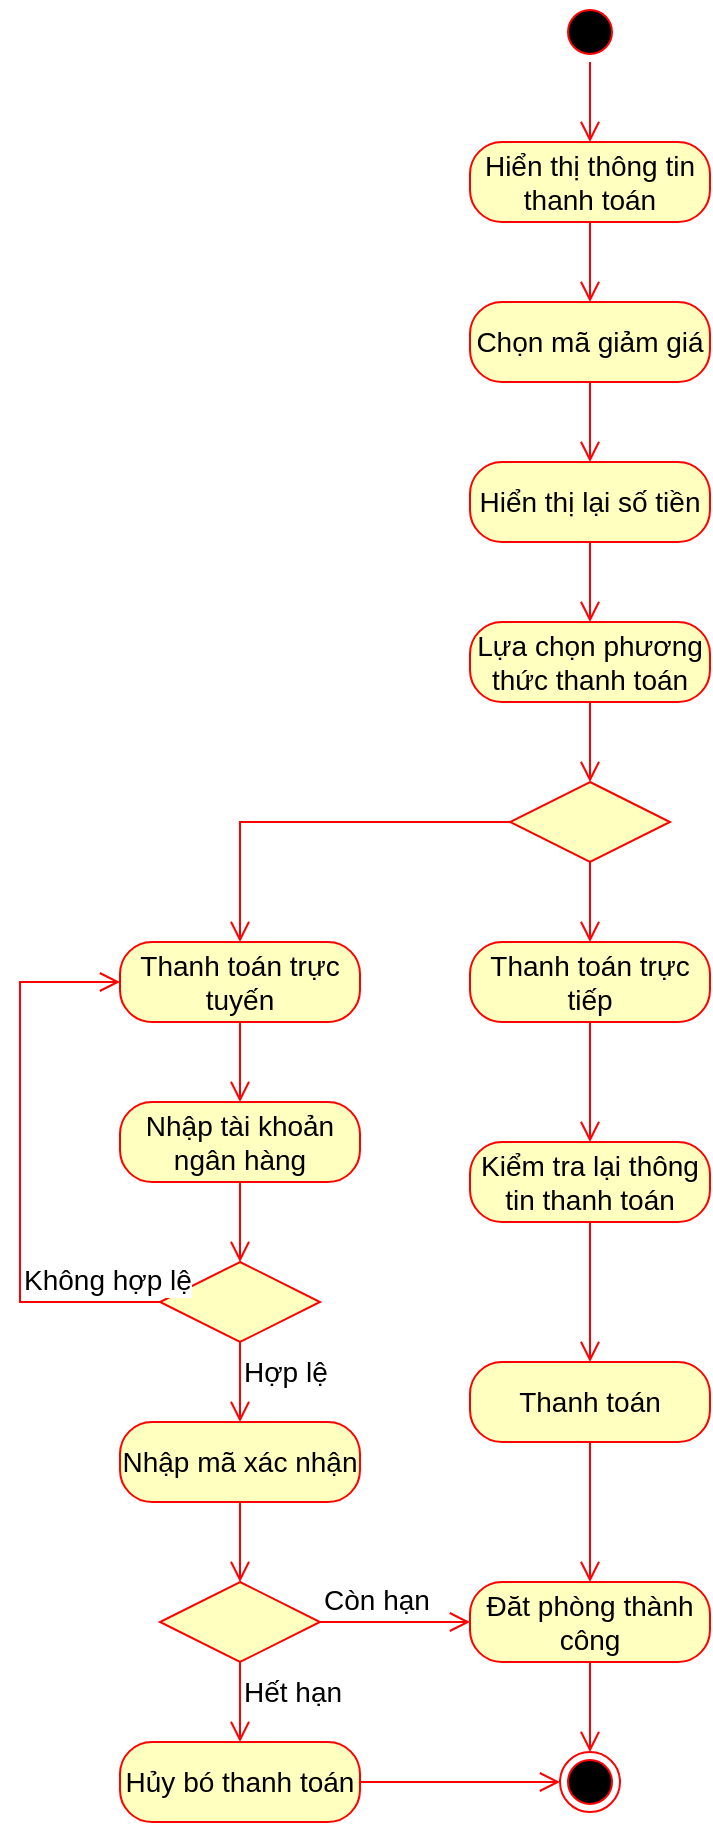 <mxfile version="26.2.2" pages="2">
  <diagram name="Thanh toán" id="xyZSUdBqrwndTuJwRx8F">
    <mxGraphModel dx="2212" dy="843" grid="1" gridSize="10" guides="1" tooltips="1" connect="1" arrows="1" fold="1" page="1" pageScale="1" pageWidth="850" pageHeight="1100" math="0" shadow="0">
      <root>
        <mxCell id="0" />
        <mxCell id="1" parent="0" />
        <mxCell id="cjYH8fIk2nOXIDKiWDmY-1" value="" style="ellipse;html=1;shape=startState;fillColor=#000000;strokeColor=#ff0000;fontSize=14;" vertex="1" parent="1">
          <mxGeometry x="260" y="70" width="30" height="30" as="geometry" />
        </mxCell>
        <mxCell id="cjYH8fIk2nOXIDKiWDmY-2" value="" style="edgeStyle=orthogonalEdgeStyle;html=1;verticalAlign=bottom;endArrow=open;endSize=8;strokeColor=#ff0000;rounded=0;fontSize=14;" edge="1" source="cjYH8fIk2nOXIDKiWDmY-1" parent="1" target="cjYH8fIk2nOXIDKiWDmY-8">
          <mxGeometry relative="1" as="geometry">
            <mxPoint x="275" y="160" as="targetPoint" />
          </mxGeometry>
        </mxCell>
        <mxCell id="cjYH8fIk2nOXIDKiWDmY-8" value="Hiển thị thông tin thanh toán" style="rounded=1;whiteSpace=wrap;html=1;arcSize=40;fontColor=#000000;fillColor=#ffffc0;strokeColor=#ff0000;fontSize=14;" vertex="1" parent="1">
          <mxGeometry x="215" y="140" width="120" height="40" as="geometry" />
        </mxCell>
        <mxCell id="cjYH8fIk2nOXIDKiWDmY-9" value="" style="edgeStyle=orthogonalEdgeStyle;html=1;verticalAlign=bottom;endArrow=open;endSize=8;strokeColor=#ff0000;rounded=0;fontSize=14;" edge="1" source="cjYH8fIk2nOXIDKiWDmY-8" parent="1" target="cjYH8fIk2nOXIDKiWDmY-10">
          <mxGeometry relative="1" as="geometry">
            <mxPoint x="275" y="240" as="targetPoint" />
          </mxGeometry>
        </mxCell>
        <mxCell id="cjYH8fIk2nOXIDKiWDmY-10" value="Chọn mã giảm giá" style="rounded=1;whiteSpace=wrap;html=1;arcSize=40;fontColor=#000000;fillColor=#ffffc0;strokeColor=#ff0000;fontSize=14;" vertex="1" parent="1">
          <mxGeometry x="215" y="220" width="120" height="40" as="geometry" />
        </mxCell>
        <mxCell id="cjYH8fIk2nOXIDKiWDmY-11" value="" style="edgeStyle=orthogonalEdgeStyle;html=1;verticalAlign=bottom;endArrow=open;endSize=8;strokeColor=#ff0000;rounded=0;fontSize=14;" edge="1" source="cjYH8fIk2nOXIDKiWDmY-10" parent="1" target="cjYH8fIk2nOXIDKiWDmY-12">
          <mxGeometry relative="1" as="geometry">
            <mxPoint x="275" y="320" as="targetPoint" />
          </mxGeometry>
        </mxCell>
        <mxCell id="cjYH8fIk2nOXIDKiWDmY-12" value="Hiển thị lại số tiền" style="rounded=1;whiteSpace=wrap;html=1;arcSize=40;fontColor=#000000;fillColor=#ffffc0;strokeColor=#ff0000;fontSize=14;" vertex="1" parent="1">
          <mxGeometry x="215" y="300" width="120" height="40" as="geometry" />
        </mxCell>
        <mxCell id="cjYH8fIk2nOXIDKiWDmY-13" value="" style="edgeStyle=orthogonalEdgeStyle;html=1;verticalAlign=bottom;endArrow=open;endSize=8;strokeColor=#ff0000;rounded=0;fontSize=14;" edge="1" source="cjYH8fIk2nOXIDKiWDmY-12" parent="1" target="cjYH8fIk2nOXIDKiWDmY-14">
          <mxGeometry relative="1" as="geometry">
            <mxPoint x="275" y="400" as="targetPoint" />
          </mxGeometry>
        </mxCell>
        <mxCell id="cjYH8fIk2nOXIDKiWDmY-14" value="Lựa chọn phương thức thanh toán" style="rounded=1;whiteSpace=wrap;html=1;arcSize=40;fontColor=#000000;fillColor=#ffffc0;strokeColor=#ff0000;fontSize=14;" vertex="1" parent="1">
          <mxGeometry x="215" y="380" width="120" height="40" as="geometry" />
        </mxCell>
        <mxCell id="cjYH8fIk2nOXIDKiWDmY-15" value="" style="edgeStyle=orthogonalEdgeStyle;html=1;verticalAlign=bottom;endArrow=open;endSize=8;strokeColor=#ff0000;rounded=0;fontSize=14;" edge="1" source="cjYH8fIk2nOXIDKiWDmY-14" parent="1" target="cjYH8fIk2nOXIDKiWDmY-16">
          <mxGeometry relative="1" as="geometry">
            <mxPoint x="275" y="480" as="targetPoint" />
          </mxGeometry>
        </mxCell>
        <mxCell id="cjYH8fIk2nOXIDKiWDmY-16" value="" style="rhombus;whiteSpace=wrap;html=1;fontColor=#000000;fillColor=#ffffc0;strokeColor=#ff0000;fontSize=14;" vertex="1" parent="1">
          <mxGeometry x="235" y="460" width="80" height="40" as="geometry" />
        </mxCell>
        <mxCell id="cjYH8fIk2nOXIDKiWDmY-17" value="" style="edgeStyle=orthogonalEdgeStyle;html=1;align=left;verticalAlign=bottom;endArrow=open;endSize=8;strokeColor=#ff0000;rounded=0;fontSize=14;" edge="1" source="cjYH8fIk2nOXIDKiWDmY-16" parent="1" target="cjYH8fIk2nOXIDKiWDmY-22">
          <mxGeometry x="-1" relative="1" as="geometry">
            <mxPoint x="415" y="480" as="targetPoint" />
          </mxGeometry>
        </mxCell>
        <mxCell id="cjYH8fIk2nOXIDKiWDmY-18" value="" style="edgeStyle=orthogonalEdgeStyle;html=1;align=left;verticalAlign=top;endArrow=open;endSize=8;strokeColor=#ff0000;rounded=0;fontSize=14;" edge="1" source="cjYH8fIk2nOXIDKiWDmY-16" parent="1" target="cjYH8fIk2nOXIDKiWDmY-20">
          <mxGeometry x="-1" relative="1" as="geometry">
            <mxPoint x="275" y="560" as="targetPoint" />
          </mxGeometry>
        </mxCell>
        <mxCell id="cjYH8fIk2nOXIDKiWDmY-20" value="Thanh toán trực tiếp" style="rounded=1;whiteSpace=wrap;html=1;arcSize=40;fontColor=#000000;fillColor=#ffffc0;strokeColor=#ff0000;fontSize=14;" vertex="1" parent="1">
          <mxGeometry x="215" y="540" width="120" height="40" as="geometry" />
        </mxCell>
        <mxCell id="cjYH8fIk2nOXIDKiWDmY-21" value="" style="edgeStyle=orthogonalEdgeStyle;html=1;verticalAlign=bottom;endArrow=open;endSize=8;strokeColor=#ff0000;rounded=0;fontSize=14;" edge="1" source="cjYH8fIk2nOXIDKiWDmY-20" parent="1" target="cjYH8fIk2nOXIDKiWDmY-24">
          <mxGeometry relative="1" as="geometry">
            <mxPoint x="275" y="640" as="targetPoint" />
          </mxGeometry>
        </mxCell>
        <mxCell id="cjYH8fIk2nOXIDKiWDmY-22" value="Thanh toán trực tuyến" style="rounded=1;whiteSpace=wrap;html=1;arcSize=40;fontColor=#000000;fillColor=#ffffc0;strokeColor=#ff0000;fontSize=14;" vertex="1" parent="1">
          <mxGeometry x="40" y="540" width="120" height="40" as="geometry" />
        </mxCell>
        <mxCell id="cjYH8fIk2nOXIDKiWDmY-23" value="" style="edgeStyle=orthogonalEdgeStyle;html=1;verticalAlign=bottom;endArrow=open;endSize=8;strokeColor=#ff0000;rounded=0;fontSize=14;" edge="1" source="cjYH8fIk2nOXIDKiWDmY-22" parent="1" target="cjYH8fIk2nOXIDKiWDmY-26">
          <mxGeometry relative="1" as="geometry">
            <mxPoint x="100" y="640" as="targetPoint" />
          </mxGeometry>
        </mxCell>
        <mxCell id="cjYH8fIk2nOXIDKiWDmY-24" value="Kiểm tra lại thông tin thanh toán" style="rounded=1;whiteSpace=wrap;html=1;arcSize=40;fontColor=#000000;fillColor=#ffffc0;strokeColor=#ff0000;fontSize=14;" vertex="1" parent="1">
          <mxGeometry x="215" y="640" width="120" height="40" as="geometry" />
        </mxCell>
        <mxCell id="cjYH8fIk2nOXIDKiWDmY-25" value="" style="edgeStyle=orthogonalEdgeStyle;html=1;verticalAlign=bottom;endArrow=open;endSize=8;strokeColor=#ff0000;rounded=0;fontSize=14;" edge="1" source="cjYH8fIk2nOXIDKiWDmY-24" parent="1" target="cjYH8fIk2nOXIDKiWDmY-40">
          <mxGeometry relative="1" as="geometry">
            <mxPoint x="275" y="720" as="targetPoint" />
          </mxGeometry>
        </mxCell>
        <mxCell id="cjYH8fIk2nOXIDKiWDmY-26" value="Nhập tài khoản ngân hàng" style="rounded=1;whiteSpace=wrap;html=1;arcSize=40;fontColor=#000000;fillColor=#ffffc0;strokeColor=#ff0000;fontSize=14;" vertex="1" parent="1">
          <mxGeometry x="40" y="620" width="120" height="40" as="geometry" />
        </mxCell>
        <mxCell id="cjYH8fIk2nOXIDKiWDmY-27" value="" style="edgeStyle=orthogonalEdgeStyle;html=1;verticalAlign=bottom;endArrow=open;endSize=8;strokeColor=#ff0000;rounded=0;fontSize=14;" edge="1" source="cjYH8fIk2nOXIDKiWDmY-26" parent="1" target="cjYH8fIk2nOXIDKiWDmY-28">
          <mxGeometry relative="1" as="geometry">
            <mxPoint x="100" y="720" as="targetPoint" />
          </mxGeometry>
        </mxCell>
        <mxCell id="cjYH8fIk2nOXIDKiWDmY-28" value="" style="rhombus;whiteSpace=wrap;html=1;fontColor=#000000;fillColor=#ffffc0;strokeColor=#ff0000;fontSize=14;" vertex="1" parent="1">
          <mxGeometry x="60" y="700" width="80" height="40" as="geometry" />
        </mxCell>
        <mxCell id="cjYH8fIk2nOXIDKiWDmY-29" value="Không hợp lệ" style="edgeStyle=orthogonalEdgeStyle;html=1;align=left;verticalAlign=bottom;endArrow=open;endSize=8;strokeColor=#ff0000;rounded=0;fontSize=14;" edge="1" source="cjYH8fIk2nOXIDKiWDmY-28" parent="1" target="cjYH8fIk2nOXIDKiWDmY-22">
          <mxGeometry x="-0.5" relative="1" as="geometry">
            <mxPoint x="240" y="720" as="targetPoint" />
            <Array as="points">
              <mxPoint x="-10" y="720" />
              <mxPoint x="-10" y="560" />
            </Array>
            <mxPoint as="offset" />
          </mxGeometry>
        </mxCell>
        <mxCell id="cjYH8fIk2nOXIDKiWDmY-30" value="Hợp lệ" style="edgeStyle=orthogonalEdgeStyle;html=1;align=left;verticalAlign=top;endArrow=open;endSize=8;strokeColor=#ff0000;rounded=0;fontSize=14;" edge="1" source="cjYH8fIk2nOXIDKiWDmY-28" parent="1" target="cjYH8fIk2nOXIDKiWDmY-31">
          <mxGeometry x="-1" relative="1" as="geometry">
            <mxPoint x="100" y="800" as="targetPoint" />
          </mxGeometry>
        </mxCell>
        <mxCell id="cjYH8fIk2nOXIDKiWDmY-31" value="Nhập mã xác nhận" style="rounded=1;whiteSpace=wrap;html=1;arcSize=40;fontColor=#000000;fillColor=#ffffc0;strokeColor=#ff0000;fontSize=14;" vertex="1" parent="1">
          <mxGeometry x="40" y="780" width="120" height="40" as="geometry" />
        </mxCell>
        <mxCell id="cjYH8fIk2nOXIDKiWDmY-32" value="" style="edgeStyle=orthogonalEdgeStyle;html=1;verticalAlign=bottom;endArrow=open;endSize=8;strokeColor=#ff0000;rounded=0;fontSize=14;" edge="1" source="cjYH8fIk2nOXIDKiWDmY-31" parent="1" target="cjYH8fIk2nOXIDKiWDmY-33">
          <mxGeometry relative="1" as="geometry">
            <mxPoint x="100" y="880" as="targetPoint" />
          </mxGeometry>
        </mxCell>
        <mxCell id="cjYH8fIk2nOXIDKiWDmY-33" value="" style="rhombus;whiteSpace=wrap;html=1;fontColor=#000000;fillColor=#ffffc0;strokeColor=#ff0000;fontSize=14;" vertex="1" parent="1">
          <mxGeometry x="60" y="860" width="80" height="40" as="geometry" />
        </mxCell>
        <mxCell id="cjYH8fIk2nOXIDKiWDmY-34" value="Còn hạn" style="edgeStyle=orthogonalEdgeStyle;html=1;align=left;verticalAlign=bottom;endArrow=open;endSize=8;strokeColor=#ff0000;rounded=0;fontSize=14;" edge="1" source="cjYH8fIk2nOXIDKiWDmY-33" parent="1" target="cjYH8fIk2nOXIDKiWDmY-42">
          <mxGeometry x="-1" relative="1" as="geometry">
            <mxPoint x="240" y="880" as="targetPoint" />
            <mxPoint as="offset" />
          </mxGeometry>
        </mxCell>
        <mxCell id="cjYH8fIk2nOXIDKiWDmY-35" value="Hết hạn" style="edgeStyle=orthogonalEdgeStyle;html=1;align=left;verticalAlign=top;endArrow=open;endSize=8;strokeColor=#ff0000;rounded=0;fontSize=14;" edge="1" source="cjYH8fIk2nOXIDKiWDmY-33" parent="1" target="cjYH8fIk2nOXIDKiWDmY-37">
          <mxGeometry x="-1" relative="1" as="geometry">
            <mxPoint x="100" y="960" as="targetPoint" />
          </mxGeometry>
        </mxCell>
        <mxCell id="cjYH8fIk2nOXIDKiWDmY-37" value="Hủy bó thanh toán" style="rounded=1;whiteSpace=wrap;html=1;arcSize=40;fontColor=#000000;fillColor=#ffffc0;strokeColor=#ff0000;fontSize=14;" vertex="1" parent="1">
          <mxGeometry x="40" y="940" width="120" height="40" as="geometry" />
        </mxCell>
        <mxCell id="cjYH8fIk2nOXIDKiWDmY-38" value="" style="edgeStyle=orthogonalEdgeStyle;html=1;verticalAlign=bottom;endArrow=open;endSize=8;strokeColor=#ff0000;rounded=0;fontSize=14;" edge="1" source="cjYH8fIk2nOXIDKiWDmY-37" parent="1" target="cjYH8fIk2nOXIDKiWDmY-39">
          <mxGeometry relative="1" as="geometry">
            <mxPoint x="100" y="1040" as="targetPoint" />
          </mxGeometry>
        </mxCell>
        <mxCell id="cjYH8fIk2nOXIDKiWDmY-39" value="" style="ellipse;html=1;shape=endState;fillColor=#000000;strokeColor=#ff0000;fontSize=14;" vertex="1" parent="1">
          <mxGeometry x="260" y="945" width="30" height="30" as="geometry" />
        </mxCell>
        <mxCell id="cjYH8fIk2nOXIDKiWDmY-40" value="Thanh toán" style="rounded=1;whiteSpace=wrap;html=1;arcSize=40;fontColor=#000000;fillColor=#ffffc0;strokeColor=#ff0000;fontSize=14;" vertex="1" parent="1">
          <mxGeometry x="215" y="750" width="120" height="40" as="geometry" />
        </mxCell>
        <mxCell id="cjYH8fIk2nOXIDKiWDmY-41" value="" style="edgeStyle=orthogonalEdgeStyle;html=1;verticalAlign=bottom;endArrow=open;endSize=8;strokeColor=#ff0000;rounded=0;fontSize=14;" edge="1" source="cjYH8fIk2nOXIDKiWDmY-40" parent="1" target="cjYH8fIk2nOXIDKiWDmY-42">
          <mxGeometry relative="1" as="geometry">
            <mxPoint x="275" y="800" as="targetPoint" />
          </mxGeometry>
        </mxCell>
        <mxCell id="cjYH8fIk2nOXIDKiWDmY-42" value="Đăt phòng thành công" style="rounded=1;whiteSpace=wrap;html=1;arcSize=40;fontColor=#000000;fillColor=#ffffc0;strokeColor=#ff0000;fontSize=14;" vertex="1" parent="1">
          <mxGeometry x="215" y="860" width="120" height="40" as="geometry" />
        </mxCell>
        <mxCell id="cjYH8fIk2nOXIDKiWDmY-43" value="" style="edgeStyle=orthogonalEdgeStyle;html=1;verticalAlign=bottom;endArrow=open;endSize=8;strokeColor=#ff0000;rounded=0;fontSize=14;" edge="1" source="cjYH8fIk2nOXIDKiWDmY-42" parent="1" target="cjYH8fIk2nOXIDKiWDmY-39">
          <mxGeometry relative="1" as="geometry">
            <mxPoint x="400" y="920" as="targetPoint" />
          </mxGeometry>
        </mxCell>
      </root>
    </mxGraphModel>
  </diagram>
  <diagram id="Nm3KorvNwQge7-3aZgL8" name="Tìm phương tiện">
    <mxGraphModel dx="1362" dy="843" grid="1" gridSize="10" guides="1" tooltips="1" connect="1" arrows="1" fold="1" page="1" pageScale="1" pageWidth="850" pageHeight="1100" math="0" shadow="0">
      <root>
        <mxCell id="0" />
        <mxCell id="1" parent="0" />
        <mxCell id="Ndl4j_gBVYy7cswDX153-3" value="" style="ellipse;html=1;shape=startState;fillColor=#000000;strokeColor=#ff0000;fontSize=14;" vertex="1" parent="1">
          <mxGeometry x="410" y="40" width="30" height="30" as="geometry" />
        </mxCell>
        <mxCell id="Ndl4j_gBVYy7cswDX153-4" value="" style="edgeStyle=orthogonalEdgeStyle;html=1;verticalAlign=bottom;endArrow=open;endSize=8;strokeColor=#ff0000;rounded=0;fontSize=14;" edge="1" source="Ndl4j_gBVYy7cswDX153-3" parent="1" target="Ndl4j_gBVYy7cswDX153-5">
          <mxGeometry relative="1" as="geometry">
            <mxPoint x="425" y="130" as="targetPoint" />
          </mxGeometry>
        </mxCell>
        <mxCell id="Ndl4j_gBVYy7cswDX153-5" value="Tìm đường" style="rounded=1;whiteSpace=wrap;html=1;arcSize=40;fontColor=#000000;fillColor=#ffffc0;strokeColor=#ff0000;fontSize=14;" vertex="1" parent="1">
          <mxGeometry x="365" y="110" width="120" height="40" as="geometry" />
        </mxCell>
        <mxCell id="Ndl4j_gBVYy7cswDX153-6" value="" style="edgeStyle=orthogonalEdgeStyle;html=1;verticalAlign=bottom;endArrow=open;endSize=8;strokeColor=#ff0000;rounded=0;fontSize=14;" edge="1" source="Ndl4j_gBVYy7cswDX153-5" parent="1" target="Ndl4j_gBVYy7cswDX153-7">
          <mxGeometry relative="1" as="geometry">
            <mxPoint x="425" y="210" as="targetPoint" />
          </mxGeometry>
        </mxCell>
        <mxCell id="Ndl4j_gBVYy7cswDX153-7" value="" style="shape=line;html=1;strokeWidth=6;strokeColor=#ff0000;fontSize=14;" vertex="1" parent="1">
          <mxGeometry x="325" y="205" width="200" height="10" as="geometry" />
        </mxCell>
        <mxCell id="Ndl4j_gBVYy7cswDX153-8" value="" style="edgeStyle=orthogonalEdgeStyle;html=1;verticalAlign=bottom;endArrow=open;endSize=8;strokeColor=#ff0000;rounded=0;fontSize=14;" edge="1" source="Ndl4j_gBVYy7cswDX153-7" parent="1" target="Ndl4j_gBVYy7cswDX153-9">
          <mxGeometry relative="1" as="geometry">
            <mxPoint x="425" y="285" as="targetPoint" />
          </mxGeometry>
        </mxCell>
        <mxCell id="Ndl4j_gBVYy7cswDX153-9" value="Chọn điểm đi" style="rounded=1;whiteSpace=wrap;html=1;arcSize=40;fontColor=#000000;fillColor=#ffffc0;strokeColor=#ff0000;fontSize=14;" vertex="1" parent="1">
          <mxGeometry x="270" y="265" width="120" height="40" as="geometry" />
        </mxCell>
        <mxCell id="Ndl4j_gBVYy7cswDX153-10" value="" style="edgeStyle=orthogonalEdgeStyle;html=1;verticalAlign=bottom;endArrow=open;endSize=8;strokeColor=#ff0000;rounded=0;fontSize=14;" edge="1" source="Ndl4j_gBVYy7cswDX153-9" parent="1" target="Ndl4j_gBVYy7cswDX153-14">
          <mxGeometry relative="1" as="geometry">
            <mxPoint x="330" y="365" as="targetPoint" />
          </mxGeometry>
        </mxCell>
        <mxCell id="Ndl4j_gBVYy7cswDX153-11" value="" style="edgeStyle=orthogonalEdgeStyle;html=1;verticalAlign=bottom;endArrow=open;endSize=8;strokeColor=#ff0000;rounded=0;exitX=0.5;exitY=0.8;exitDx=0;exitDy=0;exitPerimeter=0;fontSize=14;" edge="1" parent="1" source="Ndl4j_gBVYy7cswDX153-7" target="Ndl4j_gBVYy7cswDX153-12">
          <mxGeometry relative="1" as="geometry">
            <mxPoint x="520" y="270" as="targetPoint" />
            <mxPoint x="435" y="225" as="sourcePoint" />
          </mxGeometry>
        </mxCell>
        <mxCell id="Ndl4j_gBVYy7cswDX153-12" value="Chọn điểm đến" style="rounded=1;whiteSpace=wrap;html=1;arcSize=40;fontColor=#000000;fillColor=#ffffc0;strokeColor=#ff0000;fontSize=14;" vertex="1" parent="1">
          <mxGeometry x="460" y="265" width="120" height="40" as="geometry" />
        </mxCell>
        <mxCell id="Ndl4j_gBVYy7cswDX153-13" value="" style="edgeStyle=orthogonalEdgeStyle;html=1;verticalAlign=bottom;endArrow=open;endSize=8;strokeColor=#ff0000;rounded=0;fontSize=14;" edge="1" source="Ndl4j_gBVYy7cswDX153-12" parent="1" target="Ndl4j_gBVYy7cswDX153-14">
          <mxGeometry relative="1" as="geometry">
            <mxPoint x="520" y="350" as="targetPoint" />
          </mxGeometry>
        </mxCell>
        <mxCell id="Ndl4j_gBVYy7cswDX153-14" value="" style="shape=line;html=1;strokeWidth=6;strokeColor=#ff0000;fontSize=14;" vertex="1" parent="1">
          <mxGeometry x="325" y="370" width="200" height="10" as="geometry" />
        </mxCell>
        <mxCell id="Ndl4j_gBVYy7cswDX153-15" value="" style="edgeStyle=orthogonalEdgeStyle;html=1;verticalAlign=bottom;endArrow=open;endSize=8;strokeColor=#ff0000;rounded=0;fontSize=14;" edge="1" source="Ndl4j_gBVYy7cswDX153-14" parent="1" target="Ndl4j_gBVYy7cswDX153-16">
          <mxGeometry relative="1" as="geometry">
            <mxPoint x="425" y="450" as="targetPoint" />
          </mxGeometry>
        </mxCell>
        <mxCell id="Ndl4j_gBVYy7cswDX153-16" value="Chọn tìm kiếm" style="rounded=1;whiteSpace=wrap;html=1;arcSize=40;fontColor=#000000;fillColor=#ffffc0;strokeColor=#ff0000;fontSize=14;" vertex="1" parent="1">
          <mxGeometry x="365" y="430" width="120" height="40" as="geometry" />
        </mxCell>
        <mxCell id="Ndl4j_gBVYy7cswDX153-17" value="" style="edgeStyle=orthogonalEdgeStyle;html=1;verticalAlign=bottom;endArrow=open;endSize=8;strokeColor=#ff0000;rounded=0;fontSize=14;" edge="1" source="Ndl4j_gBVYy7cswDX153-16" parent="1" target="Ndl4j_gBVYy7cswDX153-18">
          <mxGeometry relative="1" as="geometry">
            <mxPoint x="425" y="530" as="targetPoint" />
          </mxGeometry>
        </mxCell>
        <mxCell id="Ndl4j_gBVYy7cswDX153-18" value="" style="rhombus;whiteSpace=wrap;html=1;fontColor=#000000;fillColor=#ffffc0;strokeColor=#ff0000;fontSize=14;" vertex="1" parent="1">
          <mxGeometry x="385" y="510" width="80" height="40" as="geometry" />
        </mxCell>
        <mxCell id="Ndl4j_gBVYy7cswDX153-19" value="Không hợp lệ" style="edgeStyle=orthogonalEdgeStyle;html=1;align=left;verticalAlign=bottom;endArrow=open;endSize=8;strokeColor=#ff0000;rounded=0;fontSize=14;" edge="1" source="Ndl4j_gBVYy7cswDX153-18" parent="1" target="Ndl4j_gBVYy7cswDX153-5">
          <mxGeometry x="-1" relative="1" as="geometry">
            <mxPoint x="565" y="530" as="targetPoint" />
            <Array as="points">
              <mxPoint x="620" y="530" />
              <mxPoint x="620" y="130" />
            </Array>
          </mxGeometry>
        </mxCell>
        <mxCell id="Ndl4j_gBVYy7cswDX153-20" value="Hợp lệ" style="edgeStyle=orthogonalEdgeStyle;html=1;align=left;verticalAlign=top;endArrow=open;endSize=8;strokeColor=#ff0000;rounded=0;fontSize=14;" edge="1" source="Ndl4j_gBVYy7cswDX153-18" parent="1" target="Ndl4j_gBVYy7cswDX153-22">
          <mxGeometry x="-1" relative="1" as="geometry">
            <mxPoint x="425" y="610" as="targetPoint" />
          </mxGeometry>
        </mxCell>
        <mxCell id="Ndl4j_gBVYy7cswDX153-22" value="Kiểm tra danh sách phương tiện đã thuê" style="rounded=1;whiteSpace=wrap;html=1;arcSize=40;fontColor=#000000;fillColor=#ffffc0;strokeColor=#ff0000;fontSize=14;" vertex="1" parent="1">
          <mxGeometry x="365" y="590" width="115" height="50" as="geometry" />
        </mxCell>
        <mxCell id="Ndl4j_gBVYy7cswDX153-23" value="" style="edgeStyle=orthogonalEdgeStyle;html=1;verticalAlign=bottom;endArrow=open;endSize=8;strokeColor=#ff0000;rounded=0;fontSize=14;" edge="1" source="Ndl4j_gBVYy7cswDX153-22" parent="1" target="Ndl4j_gBVYy7cswDX153-24">
          <mxGeometry relative="1" as="geometry">
            <mxPoint x="425" y="690" as="targetPoint" />
          </mxGeometry>
        </mxCell>
        <mxCell id="Ndl4j_gBVYy7cswDX153-24" value="" style="rhombus;whiteSpace=wrap;html=1;fontColor=#000000;fillColor=#ffffc0;strokeColor=#ff0000;fontSize=14;" vertex="1" parent="1">
          <mxGeometry x="385" y="670" width="80" height="40" as="geometry" />
        </mxCell>
        <mxCell id="Ndl4j_gBVYy7cswDX153-25" value="Có" style="edgeStyle=orthogonalEdgeStyle;html=1;align=left;verticalAlign=bottom;endArrow=open;endSize=8;strokeColor=#ff0000;rounded=0;fontSize=14;" edge="1" source="Ndl4j_gBVYy7cswDX153-24" parent="1" target="Ndl4j_gBVYy7cswDX153-27">
          <mxGeometry x="-1" relative="1" as="geometry">
            <mxPoint x="565" y="690" as="targetPoint" />
          </mxGeometry>
        </mxCell>
        <mxCell id="Ndl4j_gBVYy7cswDX153-26" value="Không" style="edgeStyle=orthogonalEdgeStyle;html=1;align=left;verticalAlign=top;endArrow=open;endSize=8;strokeColor=#ff0000;rounded=0;fontSize=14;" edge="1" source="Ndl4j_gBVYy7cswDX153-24" parent="1" target="Ndl4j_gBVYy7cswDX153-31">
          <mxGeometry x="-1" relative="1" as="geometry">
            <mxPoint x="425" y="770" as="targetPoint" />
          </mxGeometry>
        </mxCell>
        <mxCell id="Ndl4j_gBVYy7cswDX153-27" value="Hiển thị các phương tiện đã thuê" style="rounded=1;whiteSpace=wrap;html=1;arcSize=40;fontColor=#000000;fillColor=#ffffc0;strokeColor=#ff0000;fontSize=14;" vertex="1" parent="1">
          <mxGeometry x="502.5" y="665" width="125" height="50" as="geometry" />
        </mxCell>
        <mxCell id="Ndl4j_gBVYy7cswDX153-28" value="" style="edgeStyle=orthogonalEdgeStyle;html=1;verticalAlign=bottom;endArrow=open;endSize=8;strokeColor=#ff0000;rounded=0;fontSize=14;" edge="1" source="Ndl4j_gBVYy7cswDX153-27" parent="1" target="Ndl4j_gBVYy7cswDX153-29">
          <mxGeometry relative="1" as="geometry">
            <mxPoint x="565" y="770" as="targetPoint" />
          </mxGeometry>
        </mxCell>
        <mxCell id="Ndl4j_gBVYy7cswDX153-29" value="Chọn chuyến đi" style="rounded=1;whiteSpace=wrap;html=1;arcSize=40;fontColor=#000000;fillColor=#ffffc0;strokeColor=#ff0000;fontSize=14;" vertex="1" parent="1">
          <mxGeometry x="505" y="750" width="120" height="40" as="geometry" />
        </mxCell>
        <mxCell id="Ndl4j_gBVYy7cswDX153-30" value="" style="edgeStyle=orthogonalEdgeStyle;html=1;verticalAlign=bottom;endArrow=open;endSize=8;strokeColor=#ff0000;rounded=0;fontSize=14;" edge="1" source="Ndl4j_gBVYy7cswDX153-29" parent="1" target="Ndl4j_gBVYy7cswDX153-37">
          <mxGeometry relative="1" as="geometry">
            <mxPoint x="565" y="850" as="targetPoint" />
            <Array as="points">
              <mxPoint x="560" y="1010" />
            </Array>
          </mxGeometry>
        </mxCell>
        <mxCell id="Ndl4j_gBVYy7cswDX153-31" value="Hiển thị danh sách chuyến đi phù hợp" style="rounded=1;whiteSpace=wrap;html=1;arcSize=40;fontColor=#000000;fillColor=#ffffc0;strokeColor=#ff0000;fontSize=14;" vertex="1" parent="1">
          <mxGeometry x="365" y="750" width="120" height="50" as="geometry" />
        </mxCell>
        <mxCell id="Ndl4j_gBVYy7cswDX153-32" value="" style="edgeStyle=orthogonalEdgeStyle;html=1;verticalAlign=bottom;endArrow=open;endSize=8;strokeColor=#ff0000;rounded=0;fontSize=14;" edge="1" source="Ndl4j_gBVYy7cswDX153-31" parent="1" target="Ndl4j_gBVYy7cswDX153-33">
          <mxGeometry relative="1" as="geometry">
            <mxPoint x="425" y="850" as="targetPoint" />
          </mxGeometry>
        </mxCell>
        <mxCell id="Ndl4j_gBVYy7cswDX153-33" value="Chọn chuyến đi" style="rounded=1;whiteSpace=wrap;html=1;arcSize=40;fontColor=#000000;fillColor=#ffffc0;strokeColor=#ff0000;fontSize=14;" vertex="1" parent="1">
          <mxGeometry x="365" y="830" width="120" height="40" as="geometry" />
        </mxCell>
        <mxCell id="Ndl4j_gBVYy7cswDX153-34" value="" style="edgeStyle=orthogonalEdgeStyle;html=1;verticalAlign=bottom;endArrow=open;endSize=8;strokeColor=#ff0000;rounded=0;fontSize=14;" edge="1" source="Ndl4j_gBVYy7cswDX153-33" parent="1" target="Ndl4j_gBVYy7cswDX153-35">
          <mxGeometry relative="1" as="geometry">
            <mxPoint x="425" y="930" as="targetPoint" />
          </mxGeometry>
        </mxCell>
        <mxCell id="Ndl4j_gBVYy7cswDX153-35" value="Thêm vào lịch sử" style="rounded=1;whiteSpace=wrap;html=1;arcSize=40;fontColor=#000000;fillColor=#ffffc0;strokeColor=#ff0000;fontSize=14;" vertex="1" parent="1">
          <mxGeometry x="365" y="910" width="120" height="40" as="geometry" />
        </mxCell>
        <mxCell id="Ndl4j_gBVYy7cswDX153-36" value="" style="edgeStyle=orthogonalEdgeStyle;html=1;verticalAlign=bottom;endArrow=open;endSize=8;strokeColor=#ff0000;rounded=0;fontSize=14;" edge="1" source="Ndl4j_gBVYy7cswDX153-35" parent="1" target="Ndl4j_gBVYy7cswDX153-37">
          <mxGeometry relative="1" as="geometry">
            <mxPoint x="425" y="1010" as="targetPoint" />
          </mxGeometry>
        </mxCell>
        <mxCell id="Ndl4j_gBVYy7cswDX153-37" value="Theo dõi phương tiện đã thuê" style="rounded=1;whiteSpace=wrap;html=1;arcSize=40;fontColor=#000000;fillColor=#ffffc0;strokeColor=#ff0000;fontSize=14;" vertex="1" parent="1">
          <mxGeometry x="365" y="990" width="120" height="40" as="geometry" />
        </mxCell>
        <mxCell id="Ndl4j_gBVYy7cswDX153-38" value="" style="edgeStyle=orthogonalEdgeStyle;html=1;verticalAlign=bottom;endArrow=open;endSize=8;strokeColor=#ff0000;rounded=0;fontSize=14;" edge="1" source="Ndl4j_gBVYy7cswDX153-37" parent="1" target="Ndl4j_gBVYy7cswDX153-39">
          <mxGeometry relative="1" as="geometry">
            <mxPoint x="425" y="1090" as="targetPoint" />
          </mxGeometry>
        </mxCell>
        <mxCell id="Ndl4j_gBVYy7cswDX153-39" value="Đi theo chỉ dẫn" style="rounded=1;whiteSpace=wrap;html=1;arcSize=40;fontColor=#000000;fillColor=#ffffc0;strokeColor=#ff0000;fontSize=14;" vertex="1" parent="1">
          <mxGeometry x="365" y="1070" width="120" height="40" as="geometry" />
        </mxCell>
        <mxCell id="Ndl4j_gBVYy7cswDX153-40" value="" style="edgeStyle=orthogonalEdgeStyle;html=1;verticalAlign=bottom;endArrow=open;endSize=8;strokeColor=#ff0000;rounded=0;fontSize=14;" edge="1" source="Ndl4j_gBVYy7cswDX153-39" parent="1" target="Ndl4j_gBVYy7cswDX153-41">
          <mxGeometry relative="1" as="geometry">
            <mxPoint x="425" y="1170" as="targetPoint" />
          </mxGeometry>
        </mxCell>
        <mxCell id="Ndl4j_gBVYy7cswDX153-41" value="Thông báo đã đến điểm đến" style="rounded=1;whiteSpace=wrap;html=1;arcSize=40;fontColor=#000000;fillColor=#ffffc0;strokeColor=#ff0000;fontSize=14;" vertex="1" parent="1">
          <mxGeometry x="365" y="1150" width="120" height="40" as="geometry" />
        </mxCell>
        <mxCell id="Ndl4j_gBVYy7cswDX153-42" value="" style="edgeStyle=orthogonalEdgeStyle;html=1;verticalAlign=bottom;endArrow=open;endSize=8;strokeColor=#ff0000;rounded=0;fontSize=14;" edge="1" source="Ndl4j_gBVYy7cswDX153-41" parent="1" target="Ndl4j_gBVYy7cswDX153-43">
          <mxGeometry relative="1" as="geometry">
            <mxPoint x="425" y="1250" as="targetPoint" />
          </mxGeometry>
        </mxCell>
        <mxCell id="Ndl4j_gBVYy7cswDX153-43" value="" style="ellipse;html=1;shape=endState;fillColor=#000000;strokeColor=#ff0000;fontSize=14;" vertex="1" parent="1">
          <mxGeometry x="410" y="1235" width="30" height="30" as="geometry" />
        </mxCell>
      </root>
    </mxGraphModel>
  </diagram>
</mxfile>
